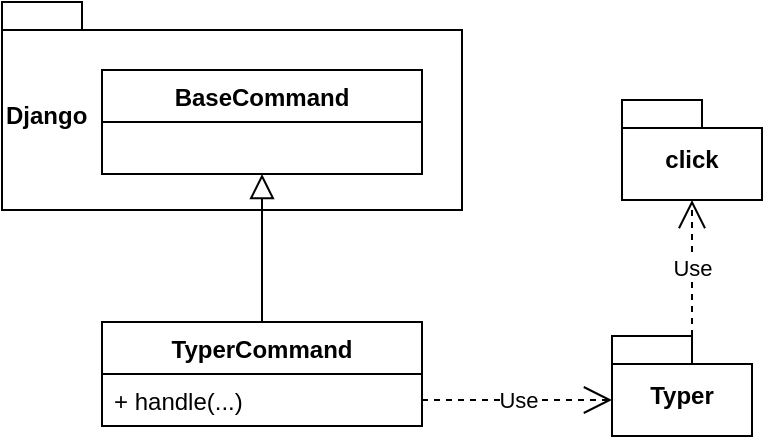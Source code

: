 <mxfile version="23.1.5" type="device">
  <diagram id="C5RBs43oDa-KdzZeNtuy" name="Page-1">
    <mxGraphModel dx="915" dy="1124" grid="1" gridSize="10" guides="1" tooltips="1" connect="1" arrows="1" fold="1" page="1" pageScale="1" pageWidth="827" pageHeight="1169" math="0" shadow="0">
      <root>
        <mxCell id="WIyWlLk6GJQsqaUBKTNV-0" />
        <mxCell id="WIyWlLk6GJQsqaUBKTNV-1" parent="WIyWlLk6GJQsqaUBKTNV-0" />
        <mxCell id="ReZgW3kDGP0b4VNMJ8bD-1" value="click" style="shape=folder;fontStyle=1;spacingTop=10;tabWidth=40;tabHeight=14;tabPosition=left;html=1;whiteSpace=wrap;" vertex="1" parent="WIyWlLk6GJQsqaUBKTNV-1">
          <mxGeometry x="510" y="109" width="70" height="50" as="geometry" />
        </mxCell>
        <mxCell id="ReZgW3kDGP0b4VNMJ8bD-2" value="Typer" style="shape=folder;fontStyle=1;spacingTop=10;tabWidth=40;tabHeight=14;tabPosition=left;html=1;whiteSpace=wrap;" vertex="1" parent="WIyWlLk6GJQsqaUBKTNV-1">
          <mxGeometry x="505" y="227" width="70" height="50" as="geometry" />
        </mxCell>
        <mxCell id="ReZgW3kDGP0b4VNMJ8bD-8" value="TyperCommand" style="swimlane;fontStyle=1;align=center;verticalAlign=top;childLayout=stackLayout;horizontal=1;startSize=26;horizontalStack=0;resizeParent=1;resizeParentMax=0;resizeLast=0;collapsible=1;marginBottom=0;whiteSpace=wrap;html=1;" vertex="1" parent="WIyWlLk6GJQsqaUBKTNV-1">
          <mxGeometry x="250" y="220" width="160" height="52" as="geometry" />
        </mxCell>
        <mxCell id="ReZgW3kDGP0b4VNMJ8bD-11" value="+ handle(...)" style="text;strokeColor=none;fillColor=none;align=left;verticalAlign=top;spacingLeft=4;spacingRight=4;overflow=hidden;rotatable=0;points=[[0,0.5],[1,0.5]];portConstraint=eastwest;whiteSpace=wrap;html=1;" vertex="1" parent="ReZgW3kDGP0b4VNMJ8bD-8">
          <mxGeometry y="26" width="160" height="26" as="geometry" />
        </mxCell>
        <mxCell id="ReZgW3kDGP0b4VNMJ8bD-16" value="" style="group" vertex="1" connectable="0" parent="WIyWlLk6GJQsqaUBKTNV-1">
          <mxGeometry x="200" y="60" width="230" height="104" as="geometry" />
        </mxCell>
        <mxCell id="ReZgW3kDGP0b4VNMJ8bD-14" value="Django" style="shape=folder;fontStyle=1;spacingTop=10;tabWidth=40;tabHeight=14;tabPosition=left;html=1;whiteSpace=wrap;align=left;" vertex="1" parent="ReZgW3kDGP0b4VNMJ8bD-16">
          <mxGeometry width="230" height="104" as="geometry" />
        </mxCell>
        <mxCell id="ReZgW3kDGP0b4VNMJ8bD-12" value="BaseCommand" style="swimlane;fontStyle=1;align=center;verticalAlign=top;childLayout=stackLayout;horizontal=1;startSize=26;horizontalStack=0;resizeParent=1;resizeParentMax=0;resizeLast=0;collapsible=1;marginBottom=0;whiteSpace=wrap;html=1;" vertex="1" parent="ReZgW3kDGP0b4VNMJ8bD-16">
          <mxGeometry x="50" y="34" width="160" height="52" as="geometry" />
        </mxCell>
        <mxCell id="ReZgW3kDGP0b4VNMJ8bD-15" value="" style="endArrow=block;endSize=10;endFill=0;shadow=0;strokeWidth=1;rounded=0;edgeStyle=elbowEdgeStyle;elbow=vertical;entryX=0.5;entryY=1;entryDx=0;entryDy=0;exitX=0.5;exitY=0;exitDx=0;exitDy=0;" edge="1" parent="WIyWlLk6GJQsqaUBKTNV-1" source="ReZgW3kDGP0b4VNMJ8bD-8" target="ReZgW3kDGP0b4VNMJ8bD-12">
          <mxGeometry width="160" relative="1" as="geometry">
            <mxPoint x="880" y="-30" as="sourcePoint" />
            <mxPoint x="770" y="-132" as="targetPoint" />
          </mxGeometry>
        </mxCell>
        <mxCell id="ReZgW3kDGP0b4VNMJ8bD-17" value="Use" style="endArrow=open;endSize=12;dashed=1;html=1;rounded=0;entryX=0;entryY=0;entryDx=0;entryDy=32;entryPerimeter=0;exitX=1;exitY=0.5;exitDx=0;exitDy=0;" edge="1" parent="WIyWlLk6GJQsqaUBKTNV-1" source="ReZgW3kDGP0b4VNMJ8bD-11" target="ReZgW3kDGP0b4VNMJ8bD-2">
          <mxGeometry width="160" relative="1" as="geometry">
            <mxPoint x="500" y="-40" as="sourcePoint" />
            <mxPoint x="660" y="-40" as="targetPoint" />
          </mxGeometry>
        </mxCell>
        <mxCell id="ReZgW3kDGP0b4VNMJ8bD-18" value="Use" style="endArrow=open;endSize=12;dashed=1;html=1;rounded=0;entryX=0.5;entryY=1;entryDx=0;entryDy=0;entryPerimeter=0;exitX=0;exitY=0;exitDx=40;exitDy=0;exitPerimeter=0;" edge="1" parent="WIyWlLk6GJQsqaUBKTNV-1" source="ReZgW3kDGP0b4VNMJ8bD-2" target="ReZgW3kDGP0b4VNMJ8bD-1">
          <mxGeometry width="160" relative="1" as="geometry">
            <mxPoint x="420" y="269" as="sourcePoint" />
            <mxPoint x="520" y="269" as="targetPoint" />
          </mxGeometry>
        </mxCell>
      </root>
    </mxGraphModel>
  </diagram>
</mxfile>
